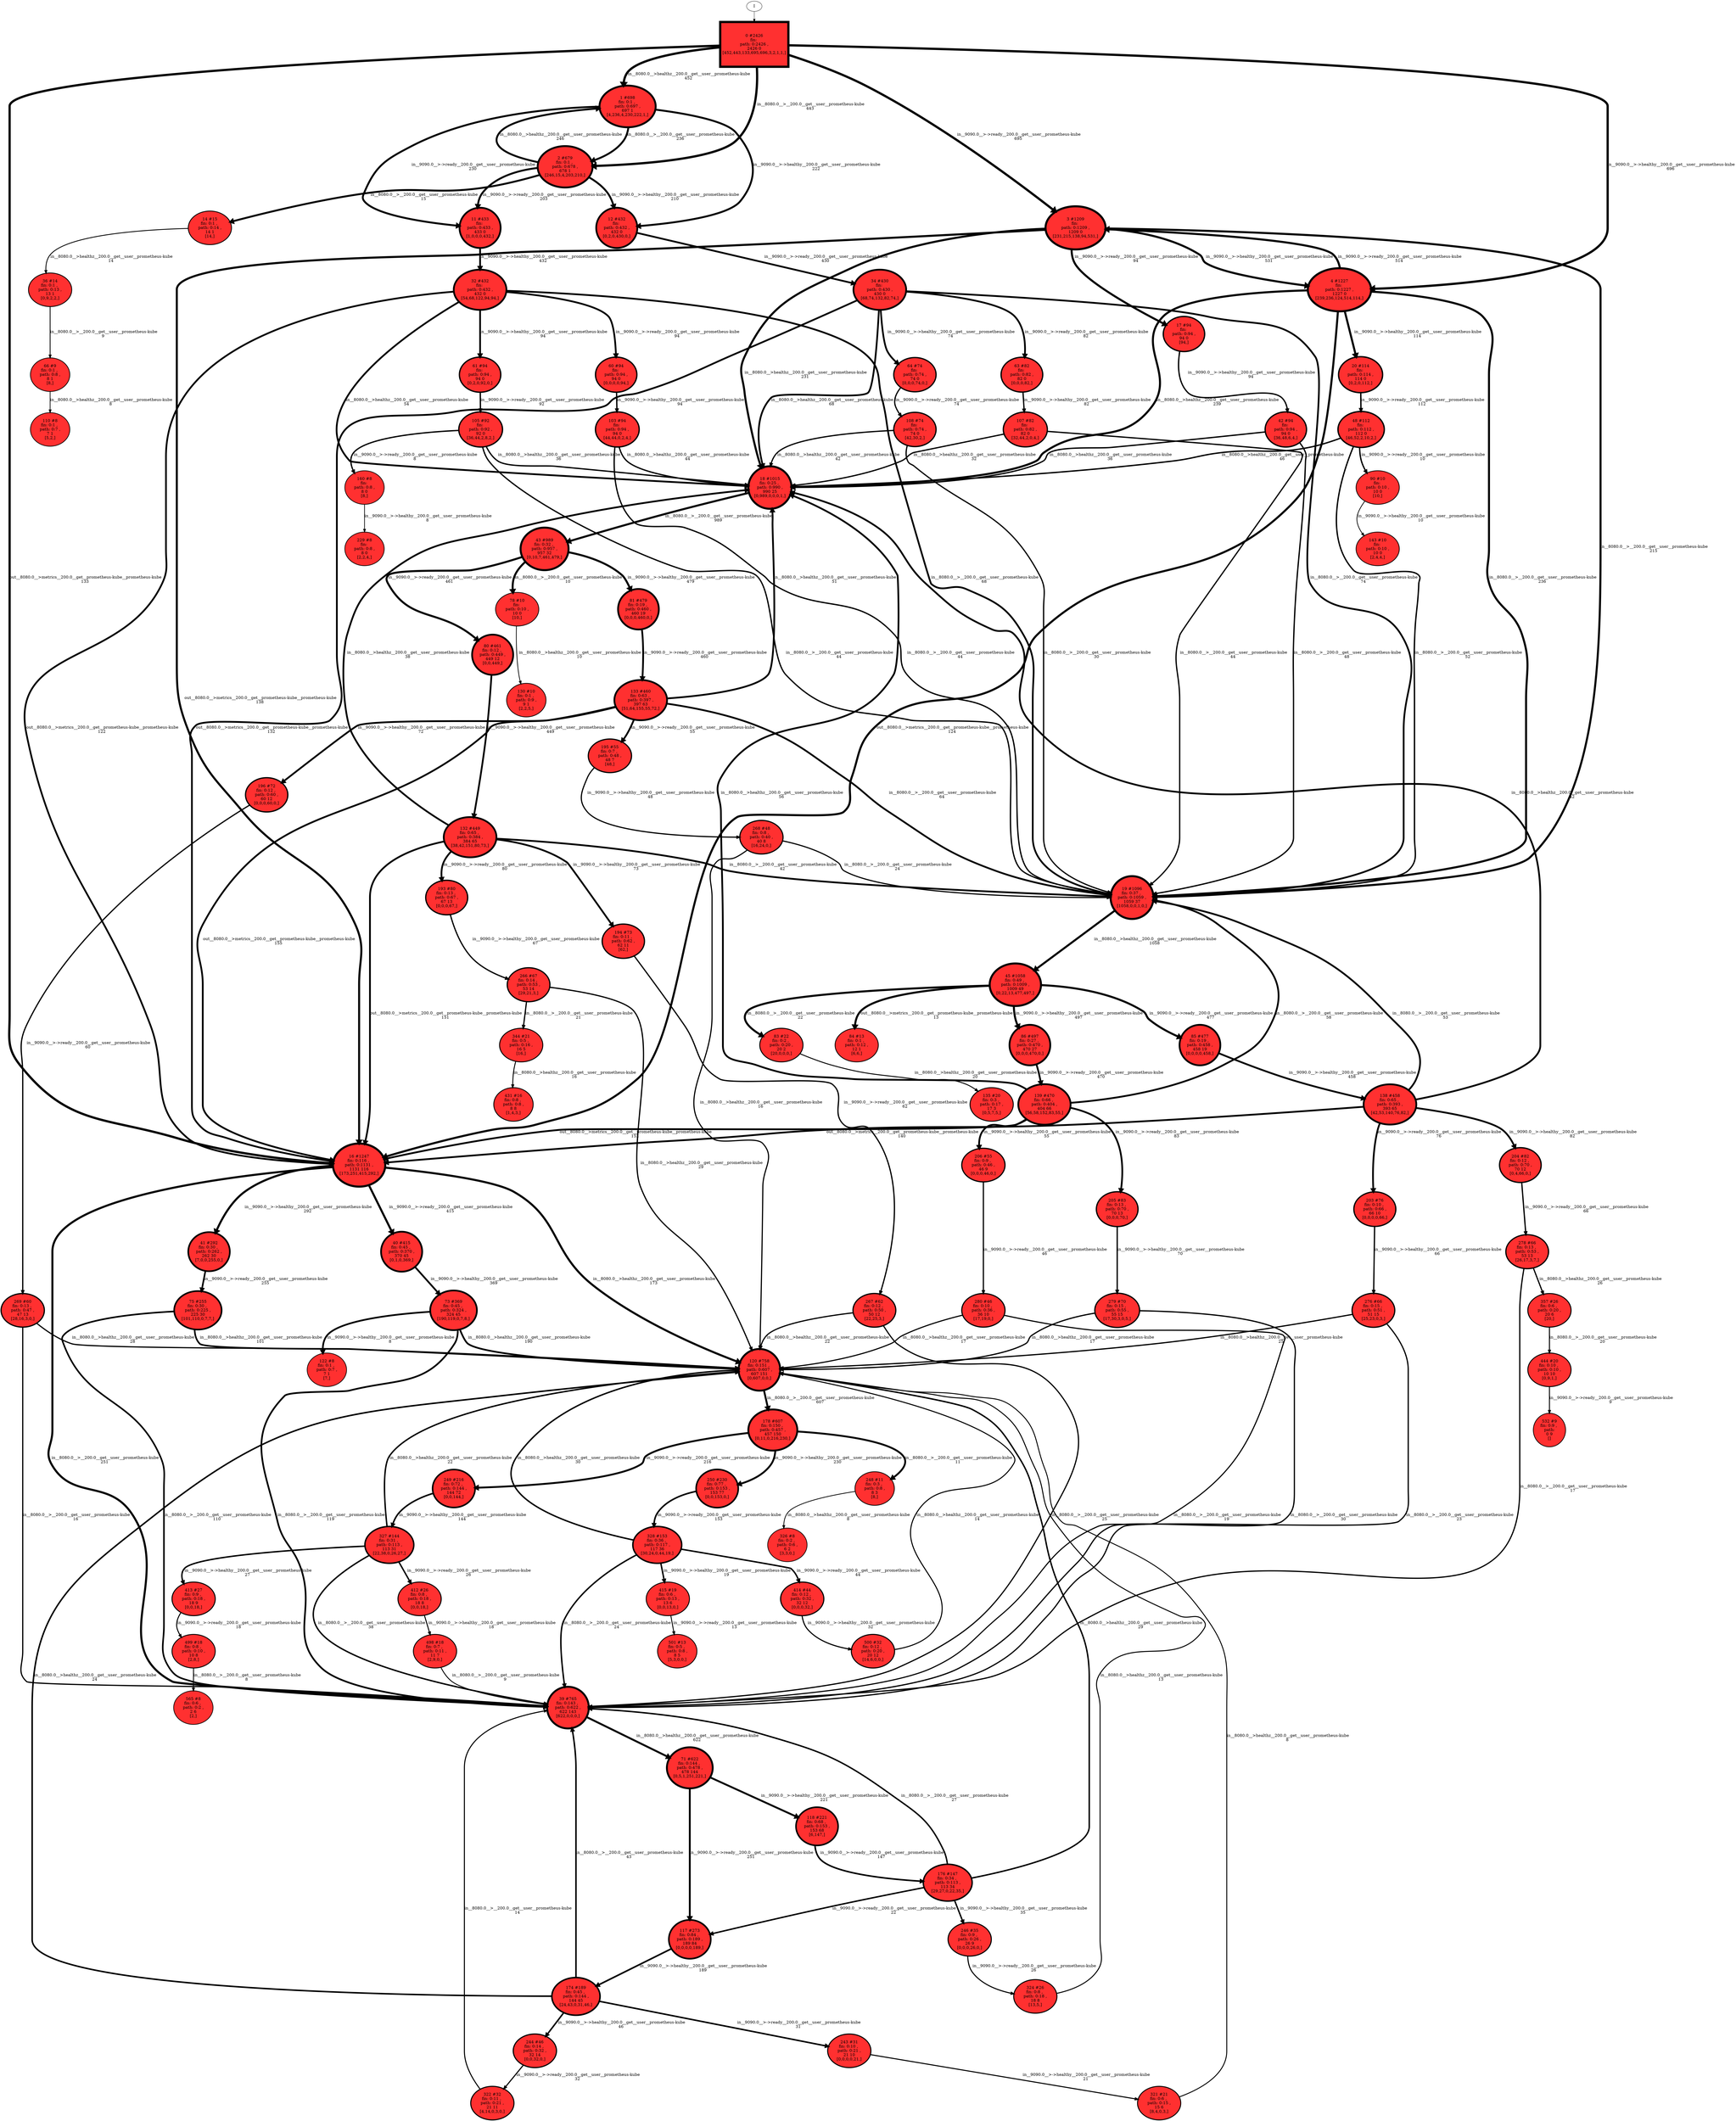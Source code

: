 // produced with flexfringe // 
digraph DFA {
	0 [label="root" shape=box];
		I -> 0;
	0 [ label="0 #2426
fin: 
 path: 0:2426 , 
2426 0
[452,443,133,695,696,3,2,1,1,]" , style=filled, fillcolor="firebrick1", width=2.17412, height=2.17412, penwidth=7.79441];
		0 -> 1 [label="in__8080.0__>healthz__200.0__get__user__prometheus-kube
452 " , penwidth=7.79441 ];
		0 -> 2 [label="in__8080.0__>__200.0__get__user__prometheus-kube
443 " , penwidth=7.79441 ];
		0 -> 16 [label="out__8080.0__>metrics__200.0__get__prometheus-kube__prometheus-kube
133 " , penwidth=7.79441 ];
		0 -> 3 [label="in__9090.0__>->ready__200.0__get__user__prometheus-kube
695 " , penwidth=7.79441 ];
		0 -> 4 [label="in__9090.0__>->healthy__200.0__get__user__prometheus-kube
696 " , penwidth=7.79441 ];
	1 [ label="1 #698
fin: 0:1 , 
 path: 0:697 , 
697 1
[4,236,4,230,222,1,]" , style=filled, fillcolor="firebrick1", width=2.0215, height=2.0215, penwidth=6.54965];
		1 -> 2 [label="in__8080.0__>__200.0__get__user__prometheus-kube
236 " , penwidth=6.54965 ];
		1 -> 11 [label="in__9090.0__>->ready__200.0__get__user__prometheus-kube
230 " , penwidth=6.54965 ];
		1 -> 12 [label="in__9090.0__>->healthy__200.0__get__user__prometheus-kube
222 " , penwidth=6.54965 ];
	2 [ label="2 #679
fin: 0:1 , 
 path: 0:678 , 
678 1
[246,15,4,203,210,]" , style=filled, fillcolor="firebrick1", width=2.01784, height=2.01784, penwidth=6.52209];
		2 -> 1 [label="in__8080.0__>healthz__200.0__get__user__prometheus-kube
246 " , penwidth=6.52209 ];
		2 -> 14 [label="in__8080.0__>__200.0__get__user__prometheus-kube
15 " , penwidth=6.52209 ];
		2 -> 11 [label="in__9090.0__>->ready__200.0__get__user__prometheus-kube
203 " , penwidth=6.52209 ];
		2 -> 12 [label="in__9090.0__>->healthy__200.0__get__user__prometheus-kube
210 " , penwidth=6.52209 ];
	3 [ label="3 #1209
fin: 
 path: 0:1209 , 
1209 0
[231,215,138,94,531,]" , style=filled, fillcolor="firebrick1", width=2.09166, height=2.09166, penwidth=7.09838];
		3 -> 18 [label="in__8080.0__>healthz__200.0__get__user__prometheus-kube
231 " , penwidth=7.09838 ];
		3 -> 19 [label="in__8080.0__>__200.0__get__user__prometheus-kube
215 " , penwidth=7.09838 ];
		3 -> 16 [label="out__8080.0__>metrics__200.0__get__prometheus-kube__prometheus-kube
138 " , penwidth=7.09838 ];
		3 -> 17 [label="in__9090.0__>->ready__200.0__get__user__prometheus-kube
94 " , penwidth=7.09838 ];
		3 -> 4 [label="in__9090.0__>->healthy__200.0__get__user__prometheus-kube
531 " , penwidth=7.09838 ];
	4 [ label="4 #1227
fin: 
 path: 0:1227 , 
1227 0
[239,236,124,514,114,]" , style=filled, fillcolor="firebrick1", width=2.09349, height=2.09349, penwidth=7.11314];
		4 -> 18 [label="in__8080.0__>healthz__200.0__get__user__prometheus-kube
239 " , penwidth=7.11314 ];
		4 -> 19 [label="in__8080.0__>__200.0__get__user__prometheus-kube
236 " , penwidth=7.11314 ];
		4 -> 16 [label="out__8080.0__>metrics__200.0__get__prometheus-kube__prometheus-kube
124 " , penwidth=7.11314 ];
		4 -> 3 [label="in__9090.0__>->ready__200.0__get__user__prometheus-kube
514 " , penwidth=7.11314 ];
		4 -> 20 [label="in__9090.0__>->healthy__200.0__get__user__prometheus-kube
114 " , penwidth=7.11314 ];
	11 [ label="11 #433
fin: 
 path: 0:433 , 
433 0
[1,0,0,0,432,]" , style=filled, fillcolor="firebrick1", width=1.95629, height=1.95629, penwidth=6.07304];
		11 -> 32 [label="in__9090.0__>->healthy__200.0__get__user__prometheus-kube
432 " , penwidth=6.07304 ];
	12 [ label="12 #432
fin: 
 path: 0:432 , 
432 0
[0,2,0,430,0,]" , style=filled, fillcolor="firebrick1", width=1.95596, height=1.95596, penwidth=6.07074];
		12 -> 34 [label="in__9090.0__>->ready__200.0__get__user__prometheus-kube
430 " , penwidth=6.07074 ];
	14 [ label="14 #15
fin: 0:1 , 
 path: 0:14 , 
14 1
[14,]" , style=filled, fillcolor="firebrick1", width=1.32776, height=1.32776, penwidth=2.77259];
		14 -> 36 [label="in__8080.0__>healthz__200.0__get__user__prometheus-kube
14 " , penwidth=2.77259 ];
	16 [ label="16 #1247
fin: 0:116 , 
 path: 0:1131 , 
1131 116
[173,251,415,292,]" , style=filled, fillcolor="firebrick1", width=2.09547, height=2.09547, penwidth=7.1293];
		16 -> 120 [label="in__8080.0__>healthz__200.0__get__user__prometheus-kube
173 " , penwidth=7.1293 ];
		16 -> 39 [label="in__8080.0__>__200.0__get__user__prometheus-kube
251 " , penwidth=7.1293 ];
		16 -> 40 [label="in__9090.0__>->ready__200.0__get__user__prometheus-kube
415 " , penwidth=7.1293 ];
		16 -> 41 [label="in__9090.0__>->healthy__200.0__get__user__prometheus-kube
292 " , penwidth=7.1293 ];
	17 [ label="17 #94
fin: 
 path: 0:94 , 
94 0
[94,]" , style=filled, fillcolor="firebrick1", width=1.7145, height=1.7145, penwidth=4.55388];
		17 -> 42 [label="in__9090.0__>->healthy__200.0__get__user__prometheus-kube
94 " , penwidth=4.55388 ];
	18 [ label="18 #1015
fin: 0:25 , 
 path: 0:990 , 
990 25
[0,989,0,0,0,1,]" , style=filled, fillcolor="firebrick1", width=2.06985, height=2.06985, penwidth=6.92363];
		18 -> 43 [label="in__8080.0__>__200.0__get__user__prometheus-kube
989 " , penwidth=6.92363 ];
	19 [ label="19 #1096
fin: 0:37 , 
 path: 0:1059 , 
1059 37
[1058,0,0,1,0,]" , style=filled, fillcolor="firebrick1", width=2.07948, height=2.07948, penwidth=7.00033];
		19 -> 45 [label="in__8080.0__>healthz__200.0__get__user__prometheus-kube
1058 " , penwidth=7.00033 ];
	20 [ label="20 #114
fin: 
 path: 0:114 , 
114 0
[0,2,0,112,]" , style=filled, fillcolor="firebrick1", width=1.74832, height=1.74832, penwidth=4.74493];
		20 -> 48 [label="in__9090.0__>->ready__200.0__get__user__prometheus-kube
112 " , penwidth=4.74493 ];
	32 [ label="32 #432
fin: 
 path: 0:432 , 
432 0
[54,68,122,94,94,]" , style=filled, fillcolor="firebrick1", width=1.95596, height=1.95596, penwidth=6.07074];
		32 -> 18 [label="in__8080.0__>healthz__200.0__get__user__prometheus-kube
54 " , penwidth=6.07074 ];
		32 -> 19 [label="in__8080.0__>__200.0__get__user__prometheus-kube
68 " , penwidth=6.07074 ];
		32 -> 16 [label="out__8080.0__>metrics__200.0__get__prometheus-kube__prometheus-kube
122 " , penwidth=6.07074 ];
		32 -> 60 [label="in__9090.0__>->ready__200.0__get__user__prometheus-kube
94 " , penwidth=6.07074 ];
		32 -> 61 [label="in__9090.0__>->healthy__200.0__get__user__prometheus-kube
94 " , penwidth=6.07074 ];
	34 [ label="34 #430
fin: 
 path: 0:430 , 
430 0
[68,74,132,82,74,]" , style=filled, fillcolor="firebrick1", width=1.95531, height=1.95531, penwidth=6.06611];
		34 -> 18 [label="in__8080.0__>healthz__200.0__get__user__prometheus-kube
68 " , penwidth=6.06611 ];
		34 -> 19 [label="in__8080.0__>__200.0__get__user__prometheus-kube
74 " , penwidth=6.06611 ];
		34 -> 16 [label="out__8080.0__>metrics__200.0__get__prometheus-kube__prometheus-kube
132 " , penwidth=6.06611 ];
		34 -> 63 [label="in__9090.0__>->ready__200.0__get__user__prometheus-kube
82 " , penwidth=6.06611 ];
		34 -> 64 [label="in__9090.0__>->healthy__200.0__get__user__prometheus-kube
74 " , penwidth=6.06611 ];
	36 [ label="36 #14
fin: 0:1 , 
 path: 0:13 , 
13 1
[0,9,2,2,]" , style=filled, fillcolor="firebrick1", width=1.31051, height=1.31051, penwidth=2.70805];
		36 -> 66 [label="in__8080.0__>__200.0__get__user__prometheus-kube
9 " , penwidth=2.70805 ];
	39 [ label="39 #765
fin: 0:143 , 
 path: 0:622 , 
622 143
[622,0,0,0,]" , style=filled, fillcolor="firebrick1", width=2.03355, height=2.03355, penwidth=6.64118];
		39 -> 71 [label="in__8080.0__>healthz__200.0__get__user__prometheus-kube
622 " , penwidth=6.64118 ];
	40 [ label="40 #415
fin: 0:45 , 
 path: 0:370 , 
370 45
[0,1,0,369,]" , style=filled, fillcolor="firebrick1", width=1.95028, height=1.95028, penwidth=6.03069];
		40 -> 73 [label="in__9090.0__>->healthy__200.0__get__user__prometheus-kube
369 " , penwidth=6.03069 ];
	41 [ label="41 #292
fin: 0:30 , 
 path: 0:262 , 
262 30
[7,0,0,255,0,]" , style=filled, fillcolor="firebrick1", width=1.89914, height=1.89914, penwidth=5.68017];
		41 -> 75 [label="in__9090.0__>->ready__200.0__get__user__prometheus-kube
255 " , penwidth=5.68017 ];
	42 [ label="42 #94
fin: 
 path: 0:94 , 
94 0
[36,48,6,4,]" , style=filled, fillcolor="firebrick1", width=1.7145, height=1.7145, penwidth=4.55388];
		42 -> 18 [label="in__8080.0__>healthz__200.0__get__user__prometheus-kube
36 " , penwidth=4.55388 ];
		42 -> 19 [label="in__8080.0__>__200.0__get__user__prometheus-kube
48 " , penwidth=4.55388 ];
	43 [ label="43 #989
fin: 0:32 , 
 path: 0:957 , 
957 32
[0,10,7,461,479,]" , style=filled, fillcolor="firebrick1", width=2.06657, height=2.06657, penwidth=6.8977];
		43 -> 78 [label="in__8080.0__>__200.0__get__user__prometheus-kube
10 " , penwidth=6.8977 ];
		43 -> 80 [label="in__9090.0__>->ready__200.0__get__user__prometheus-kube
461 " , penwidth=6.8977 ];
		43 -> 81 [label="in__9090.0__>->healthy__200.0__get__user__prometheus-kube
479 " , penwidth=6.8977 ];
	45 [ label="45 #1058
fin: 0:49 , 
 path: 0:1009 , 
1009 49
[0,22,13,477,497,]" , style=filled, fillcolor="firebrick1", width=2.07507, height=2.07507, penwidth=6.96508];
		45 -> 83 [label="in__8080.0__>__200.0__get__user__prometheus-kube
22 " , penwidth=6.96508 ];
		45 -> 84 [label="out__8080.0__>metrics__200.0__get__prometheus-kube__prometheus-kube
13 " , penwidth=6.96508 ];
		45 -> 85 [label="in__9090.0__>->ready__200.0__get__user__prometheus-kube
477 " , penwidth=6.96508 ];
		45 -> 86 [label="in__9090.0__>->healthy__200.0__get__user__prometheus-kube
497 " , penwidth=6.96508 ];
	48 [ label="48 #112
fin: 
 path: 0:112 , 
112 0
[46,52,2,10,2,]" , style=filled, fillcolor="firebrick1", width=1.74526, height=1.74526, penwidth=4.72739];
		48 -> 18 [label="in__8080.0__>healthz__200.0__get__user__prometheus-kube
46 " , penwidth=4.72739 ];
		48 -> 19 [label="in__8080.0__>__200.0__get__user__prometheus-kube
52 " , penwidth=4.72739 ];
		48 -> 90 [label="in__9090.0__>->ready__200.0__get__user__prometheus-kube
10 " , penwidth=4.72739 ];
	60 [ label="60 #94
fin: 
 path: 0:94 , 
94 0
[0,0,0,0,94,]" , style=filled, fillcolor="firebrick1", width=1.7145, height=1.7145, penwidth=4.55388];
		60 -> 103 [label="in__9090.0__>->healthy__200.0__get__user__prometheus-kube
94 " , penwidth=4.55388 ];
	61 [ label="61 #94
fin: 
 path: 0:94 , 
94 0
[0,2,0,92,0,]" , style=filled, fillcolor="firebrick1", width=1.7145, height=1.7145, penwidth=4.55388];
		61 -> 105 [label="in__9090.0__>->ready__200.0__get__user__prometheus-kube
92 " , penwidth=4.55388 ];
	63 [ label="63 #82
fin: 
 path: 0:82 , 
82 0
[0,0,0,82,]" , style=filled, fillcolor="firebrick1", width=1.68988, height=1.68988, penwidth=4.41884];
		63 -> 107 [label="in__9090.0__>->healthy__200.0__get__user__prometheus-kube
82 " , penwidth=4.41884 ];
	64 [ label="64 #74
fin: 
 path: 0:74 , 
74 0
[0,0,0,74,0,]" , style=filled, fillcolor="firebrick1", width=1.671, height=1.671, penwidth=4.31749];
		64 -> 108 [label="in__9090.0__>->ready__200.0__get__user__prometheus-kube
74 " , penwidth=4.31749 ];
	66 [ label="66 #9
fin: 0:1 , 
 path: 0:8 , 
8 1
[8,]" , style=filled, fillcolor="firebrick1", width=1.19471, height=1.19471, penwidth=2.30259];
		66 -> 110 [label="in__8080.0__>healthz__200.0__get__user__prometheus-kube
8 " , penwidth=2.30259 ];
	122 [ label="122 #8
fin: 0:1 , 
 path: 0:7 , 
7 1
[7,]" , style=filled, fillcolor="firebrick1", width=1.16228, height=1.16228, penwidth=2.19722];
	71 [ label="71 #622
fin: 0:144 , 
 path: 0:478 , 
478 144
[0,5,1,251,221,]" , style=filled, fillcolor="firebrick1", width=2.00614, height=2.00614, penwidth=6.43455];
		71 -> 117 [label="in__9090.0__>->ready__200.0__get__user__prometheus-kube
251 " , penwidth=6.43455 ];
		71 -> 118 [label="in__9090.0__>->healthy__200.0__get__user__prometheus-kube
221 " , penwidth=6.43455 ];
	73 [ label="73 #369
fin: 0:45 , 
 path: 0:324 , 
324 45
[190,119,0,7,8,]" , style=filled, fillcolor="firebrick1", width=1.93348, height=1.93348, penwidth=5.9135];
		73 -> 120 [label="in__8080.0__>healthz__200.0__get__user__prometheus-kube
190 " , penwidth=5.9135 ];
		73 -> 39 [label="in__8080.0__>__200.0__get__user__prometheus-kube
119 " , penwidth=5.9135 ];
		73 -> 122 [label="in__9090.0__>->healthy__200.0__get__user__prometheus-kube
8 " , penwidth=5.9135 ];
	75 [ label="75 #255
fin: 0:30 , 
 path: 0:225 , 
225 30
[101,110,0,7,7,]" , style=filled, fillcolor="firebrick1", width=1.87873, height=1.87873, penwidth=5.54518];
		75 -> 120 [label="in__8080.0__>healthz__200.0__get__user__prometheus-kube
101 " , penwidth=5.54518 ];
		75 -> 39 [label="in__8080.0__>__200.0__get__user__prometheus-kube
110 " , penwidth=5.54518 ];
	78 [ label="78 #10
fin: 
 path: 0:10 , 
10 0
[10,]" , style=filled, fillcolor="firebrick1", width=1.22316, height=1.22316, penwidth=2.3979];
		78 -> 130 [label="in__8080.0__>healthz__200.0__get__user__prometheus-kube
10 " , penwidth=2.3979 ];
	80 [ label="80 #461
fin: 0:12 , 
 path: 0:449 , 
449 12
[0,0,449,]" , style=filled, fillcolor="firebrick1", width=1.96509, height=1.96509, penwidth=6.13556];
		80 -> 132 [label="in__9090.0__>->healthy__200.0__get__user__prometheus-kube
449 " , penwidth=6.13556 ];
	81 [ label="81 #479
fin: 0:19 , 
 path: 0:460 , 
460 19
[0,0,0,460,0,]" , style=filled, fillcolor="firebrick1", width=1.97043, height=1.97043, penwidth=6.17379];
		81 -> 133 [label="in__9090.0__>->ready__200.0__get__user__prometheus-kube
460 " , penwidth=6.17379 ];
	83 [ label="83 #22
fin: 0:2 , 
 path: 0:20 , 
20 2
[20,0,0,0,]" , style=filled, fillcolor="firebrick1", width=1.41961, height=1.41961, penwidth=3.13549];
		83 -> 135 [label="in__8080.0__>healthz__200.0__get__user__prometheus-kube
20 " , penwidth=3.13549 ];
	84 [ label="84 #13
fin: 0:1 , 
 path: 0:12 , 
12 1
[6,6,]" , style=filled, fillcolor="firebrick1", width=1.29172, height=1.29172, penwidth=2.63906];
	85 [ label="85 #477
fin: 0:19 , 
 path: 0:458 , 
458 19
[0,0,0,0,458,]" , style=filled, fillcolor="firebrick1", width=1.96985, height=1.96985, penwidth=6.16961];
		85 -> 138 [label="in__9090.0__>->healthy__200.0__get__user__prometheus-kube
458 " , penwidth=6.16961 ];
	86 [ label="86 #497
fin: 0:27 , 
 path: 0:470 , 
470 27
[0,0,0,470,0,]" , style=filled, fillcolor="firebrick1", width=1.97555, height=1.97555, penwidth=6.2106];
		86 -> 139 [label="in__9090.0__>->ready__200.0__get__user__prometheus-kube
470 " , penwidth=6.2106 ];
	90 [ label="90 #10
fin: 
 path: 0:10 , 
10 0
[10,]" , style=filled, fillcolor="firebrick1", width=1.22316, height=1.22316, penwidth=2.3979];
		90 -> 143 [label="in__9090.0__>->healthy__200.0__get__user__prometheus-kube
10 " , penwidth=2.3979 ];
	103 [ label="103 #94
fin: 
 path: 0:94 , 
94 0
[44,44,0,2,4,]" , style=filled, fillcolor="firebrick1", width=1.7145, height=1.7145, penwidth=4.55388];
		103 -> 18 [label="in__8080.0__>healthz__200.0__get__user__prometheus-kube
44 " , penwidth=4.55388 ];
		103 -> 19 [label="in__8080.0__>__200.0__get__user__prometheus-kube
44 " , penwidth=4.55388 ];
	105 [ label="105 #92
fin: 
 path: 0:92 , 
92 0
[36,44,2,8,2,]" , style=filled, fillcolor="firebrick1", width=1.71066, height=1.71066, penwidth=4.5326];
		105 -> 18 [label="in__8080.0__>healthz__200.0__get__user__prometheus-kube
36 " , penwidth=4.5326 ];
		105 -> 19 [label="in__8080.0__>__200.0__get__user__prometheus-kube
44 " , penwidth=4.5326 ];
		105 -> 160 [label="in__9090.0__>->ready__200.0__get__user__prometheus-kube
8 " , penwidth=4.5326 ];
	107 [ label="107 #82
fin: 
 path: 0:82 , 
82 0
[32,44,2,0,4,]" , style=filled, fillcolor="firebrick1", width=1.68988, height=1.68988, penwidth=4.41884];
		107 -> 18 [label="in__8080.0__>healthz__200.0__get__user__prometheus-kube
32 " , penwidth=4.41884 ];
		107 -> 19 [label="in__8080.0__>__200.0__get__user__prometheus-kube
44 " , penwidth=4.41884 ];
	108 [ label="108 #74
fin: 
 path: 0:74 , 
74 0
[42,30,2,]" , style=filled, fillcolor="firebrick1", width=1.671, height=1.671, penwidth=4.31749];
		108 -> 18 [label="in__8080.0__>healthz__200.0__get__user__prometheus-kube
42 " , penwidth=4.31749 ];
		108 -> 19 [label="in__8080.0__>__200.0__get__user__prometheus-kube
30 " , penwidth=4.31749 ];
	110 [ label="110 #8
fin: 0:1 , 
 path: 0:7 , 
7 1
[5,2,]" , style=filled, fillcolor="firebrick1", width=1.16228, height=1.16228, penwidth=2.19722];
	117 [ label="117 #273
fin: 0:84 , 
 path: 0:189 , 
189 84
[0,0,0,0,189,]" , style=filled, fillcolor="firebrick1", width=1.88906, height=1.88906, penwidth=5.61313];
		117 -> 174 [label="in__9090.0__>->healthy__200.0__get__user__prometheus-kube
189 " , penwidth=5.61313 ];
	118 [ label="118 #221
fin: 0:68 , 
 path: 0:153 , 
153 68
[6,147,]" , style=filled, fillcolor="firebrick1", width=1.85672, height=1.85672, penwidth=5.40268];
		118 -> 176 [label="in__9090.0__>->ready__200.0__get__user__prometheus-kube
147 " , penwidth=5.40268 ];
	120 [ label="120 #758
fin: 0:151 , 
 path: 0:607 , 
607 151
[0,607,0,0,]" , style=filled, fillcolor="firebrick1", width=2.03235, height=2.03235, penwidth=6.632];
		120 -> 178 [label="in__8080.0__>__200.0__get__user__prometheus-kube
607 " , penwidth=6.632 ];
	130 [ label="130 #10
fin: 0:1 , 
 path: 0:9 , 
9 1
[2,2,5,]" , style=filled, fillcolor="firebrick1", width=1.22316, height=1.22316, penwidth=2.3979];
	132 [ label="132 #449
fin: 0:65 , 
 path: 0:384 , 
384 65
[38,42,151,80,73,]" , style=filled, fillcolor="firebrick1", width=1.9614, height=1.9614, penwidth=6.10925];
		132 -> 18 [label="in__8080.0__>healthz__200.0__get__user__prometheus-kube
38 " , penwidth=6.10925 ];
		132 -> 19 [label="in__8080.0__>__200.0__get__user__prometheus-kube
42 " , penwidth=6.10925 ];
		132 -> 16 [label="out__8080.0__>metrics__200.0__get__prometheus-kube__prometheus-kube
151 " , penwidth=6.10925 ];
		132 -> 193 [label="in__9090.0__>->ready__200.0__get__user__prometheus-kube
80 " , penwidth=6.10925 ];
		132 -> 194 [label="in__9090.0__>->healthy__200.0__get__user__prometheus-kube
73 " , penwidth=6.10925 ];
	133 [ label="133 #460
fin: 0:63 , 
 path: 0:397 , 
397 63
[51,64,155,55,72,]" , style=filled, fillcolor="firebrick1", width=1.96479, height=1.96479, penwidth=6.1334];
		133 -> 18 [label="in__8080.0__>healthz__200.0__get__user__prometheus-kube
51 " , penwidth=6.1334 ];
		133 -> 19 [label="in__8080.0__>__200.0__get__user__prometheus-kube
64 " , penwidth=6.1334 ];
		133 -> 16 [label="out__8080.0__>metrics__200.0__get__prometheus-kube__prometheus-kube
155 " , penwidth=6.1334 ];
		133 -> 195 [label="in__9090.0__>->ready__200.0__get__user__prometheus-kube
55 " , penwidth=6.1334 ];
		133 -> 196 [label="in__9090.0__>->healthy__200.0__get__user__prometheus-kube
72 " , penwidth=6.1334 ];
	135 [ label="135 #20
fin: 0:3 , 
 path: 0:17 , 
17 3
[0,5,7,5,]" , style=filled, fillcolor="firebrick1", width=1.39736, height=1.39736, penwidth=3.04452];
	138 [ label="138 #458
fin: 0:65 , 
 path: 0:393 , 
393 65
[42,53,140,76,82,]" , style=filled, fillcolor="firebrick1", width=1.96418, height=1.96418, penwidth=6.12905];
		138 -> 18 [label="in__8080.0__>healthz__200.0__get__user__prometheus-kube
42 " , penwidth=6.12905 ];
		138 -> 19 [label="in__8080.0__>__200.0__get__user__prometheus-kube
53 " , penwidth=6.12905 ];
		138 -> 16 [label="out__8080.0__>metrics__200.0__get__prometheus-kube__prometheus-kube
140 " , penwidth=6.12905 ];
		138 -> 203 [label="in__9090.0__>->ready__200.0__get__user__prometheus-kube
76 " , penwidth=6.12905 ];
		138 -> 204 [label="in__9090.0__>->healthy__200.0__get__user__prometheus-kube
82 " , penwidth=6.12905 ];
	139 [ label="139 #470
fin: 0:66 , 
 path: 0:404 , 
404 66
[56,58,152,83,55,]" , style=filled, fillcolor="firebrick1", width=1.96779, height=1.96779, penwidth=6.15486];
		139 -> 18 [label="in__8080.0__>healthz__200.0__get__user__prometheus-kube
56 " , penwidth=6.15486 ];
		139 -> 19 [label="in__8080.0__>__200.0__get__user__prometheus-kube
58 " , penwidth=6.15486 ];
		139 -> 16 [label="out__8080.0__>metrics__200.0__get__prometheus-kube__prometheus-kube
152 " , penwidth=6.15486 ];
		139 -> 205 [label="in__9090.0__>->ready__200.0__get__user__prometheus-kube
83 " , penwidth=6.15486 ];
		139 -> 206 [label="in__9090.0__>->healthy__200.0__get__user__prometheus-kube
55 " , penwidth=6.15486 ];
	143 [ label="143 #10
fin: 
 path: 0:10 , 
10 0
[2,4,4,]" , style=filled, fillcolor="firebrick1", width=1.22316, height=1.22316, penwidth=2.3979];
	160 [ label="160 #8
fin: 
 path: 0:8 , 
8 0
[8,]" , style=filled, fillcolor="firebrick1", width=1.16228, height=1.16228, penwidth=2.19722];
		160 -> 229 [label="in__9090.0__>->healthy__200.0__get__user__prometheus-kube
8 " , penwidth=2.19722 ];
	174 [ label="174 #189
fin: 0:45 , 
 path: 0:144 , 
144 45
[24,43,0,31,46,]" , style=filled, fillcolor="firebrick1", width=1.83211, height=1.83211, penwidth=5.24702];
		174 -> 120 [label="in__8080.0__>healthz__200.0__get__user__prometheus-kube
24 " , penwidth=5.24702 ];
		174 -> 39 [label="in__8080.0__>__200.0__get__user__prometheus-kube
43 " , penwidth=5.24702 ];
		174 -> 243 [label="in__9090.0__>->ready__200.0__get__user__prometheus-kube
31 " , penwidth=5.24702 ];
		174 -> 244 [label="in__9090.0__>->healthy__200.0__get__user__prometheus-kube
46 " , penwidth=5.24702 ];
	176 [ label="176 #147
fin: 0:34 , 
 path: 0:113 , 
113 34
[29,27,0,22,35,]" , style=filled, fillcolor="firebrick1", width=1.79129, height=1.79129, penwidth=4.99721];
		176 -> 120 [label="in__8080.0__>healthz__200.0__get__user__prometheus-kube
29 " , penwidth=4.99721 ];
		176 -> 39 [label="in__8080.0__>__200.0__get__user__prometheus-kube
27 " , penwidth=4.99721 ];
		176 -> 117 [label="in__9090.0__>->ready__200.0__get__user__prometheus-kube
22 " , penwidth=4.99721 ];
		176 -> 246 [label="in__9090.0__>->healthy__200.0__get__user__prometheus-kube
35 " , penwidth=4.99721 ];
	178 [ label="178 #607
fin: 0:150 , 
 path: 0:457 , 
457 150
[0,11,0,216,230,]" , style=filled, fillcolor="firebrick1", width=2.00285, height=2.00285, penwidth=6.41017];
		178 -> 248 [label="in__8080.0__>__200.0__get__user__prometheus-kube
11 " , penwidth=6.41017 ];
		178 -> 249 [label="in__9090.0__>->ready__200.0__get__user__prometheus-kube
216 " , penwidth=6.41017 ];
		178 -> 250 [label="in__9090.0__>->healthy__200.0__get__user__prometheus-kube
230 " , penwidth=6.41017 ];
	193 [ label="193 #80
fin: 0:13 , 
 path: 0:67 , 
67 13
[0,0,0,67,]" , style=filled, fillcolor="firebrick1", width=1.68537, height=1.68537, penwidth=4.39445];
		193 -> 266 [label="in__9090.0__>->healthy__200.0__get__user__prometheus-kube
67 " , penwidth=4.39445 ];
	194 [ label="194 #73
fin: 0:11 , 
 path: 0:62 , 
62 11
[62,]" , style=filled, fillcolor="firebrick1", width=1.66847, height=1.66847, penwidth=4.30407];
		194 -> 267 [label="in__9090.0__>->ready__200.0__get__user__prometheus-kube
62 " , penwidth=4.30407 ];
	195 [ label="195 #55
fin: 0:7 , 
 path: 0:48 , 
48 7
[48,]" , style=filled, fillcolor="firebrick1", width=1.6145, height=1.6145, penwidth=4.02535];
		195 -> 268 [label="in__9090.0__>->healthy__200.0__get__user__prometheus-kube
48 " , penwidth=4.02535 ];
	196 [ label="196 #72
fin: 0:12 , 
 path: 0:60 , 
60 12
[0,0,0,60,0,]" , style=filled, fillcolor="firebrick1", width=1.66591, height=1.66591, penwidth=4.29046];
		196 -> 269 [label="in__9090.0__>->ready__200.0__get__user__prometheus-kube
60 " , penwidth=4.29046 ];
	203 [ label="203 #76
fin: 0:10 , 
 path: 0:66 , 
66 10
[0,0,0,0,66,]" , style=filled, fillcolor="firebrick1", width=1.67594, height=1.67594, penwidth=4.34381];
		203 -> 276 [label="in__9090.0__>->healthy__200.0__get__user__prometheus-kube
66 " , penwidth=4.34381 ];
	204 [ label="204 #82
fin: 0:12 , 
 path: 0:70 , 
70 12
[0,4,66,0,]" , style=filled, fillcolor="firebrick1", width=1.68988, height=1.68988, penwidth=4.41884];
		204 -> 278 [label="in__9090.0__>->ready__200.0__get__user__prometheus-kube
66 " , penwidth=4.41884 ];
	205 [ label="205 #83
fin: 0:13 , 
 path: 0:70 , 
70 13
[0,0,0,70,]" , style=filled, fillcolor="firebrick1", width=1.69209, height=1.69209, penwidth=4.43082];
		205 -> 279 [label="in__9090.0__>->healthy__200.0__get__user__prometheus-kube
70 " , penwidth=4.43082 ];
	206 [ label="206 #55
fin: 0:9 , 
 path: 0:46 , 
46 9
[0,0,0,46,0,]" , style=filled, fillcolor="firebrick1", width=1.6145, height=1.6145, penwidth=4.02535];
		206 -> 280 [label="in__9090.0__>->ready__200.0__get__user__prometheus-kube
46 " , penwidth=4.02535 ];
	229 [ label="229 #8
fin: 
 path: 0:8 , 
8 0
[2,2,4,]" , style=filled, fillcolor="firebrick1", width=1.16228, height=1.16228, penwidth=2.19722];
	243 [ label="243 #31
fin: 0:10 , 
 path: 0:21 , 
21 10
[0,0,0,0,21,]" , style=filled, fillcolor="firebrick1", width=1.49643, height=1.49643, penwidth=3.46574];
		243 -> 321 [label="in__9090.0__>->healthy__200.0__get__user__prometheus-kube
21 " , penwidth=3.46574 ];
	244 [ label="244 #46
fin: 0:14 , 
 path: 0:32 , 
32 14
[0,0,32,0,]" , style=filled, fillcolor="firebrick1", width=1.57901, height=1.57901, penwidth=3.85015];
		244 -> 322 [label="in__9090.0__>->ready__200.0__get__user__prometheus-kube
32 " , penwidth=3.85015 ];
	246 [ label="246 #35
fin: 0:9 , 
 path: 0:26 , 
26 9
[0,0,0,26,0,]" , style=filled, fillcolor="firebrick1", width=1.52247, height=1.52247, penwidth=3.58352];
		246 -> 324 [label="in__9090.0__>->ready__200.0__get__user__prometheus-kube
26 " , penwidth=3.58352 ];
	248 [ label="248 #11
fin: 0:3 , 
 path: 0:8 , 
8 3
[8,]" , style=filled, fillcolor="firebrick1", width=1.24844, height=1.24844, penwidth=2.48491];
		248 -> 326 [label="in__8080.0__>healthz__200.0__get__user__prometheus-kube
8 " , penwidth=2.48491 ];
	249 [ label="249 #216
fin: 0:72 , 
 path: 0:144 , 
144 72
[0,0,144,]" , style=filled, fillcolor="firebrick1", width=1.85315, height=1.85315, penwidth=5.3799];
		249 -> 327 [label="in__9090.0__>->healthy__200.0__get__user__prometheus-kube
144 " , penwidth=5.3799 ];
	250 [ label="250 #230
fin: 0:77 , 
 path: 0:153 , 
153 77
[0,0,153,0,]" , style=filled, fillcolor="firebrick1", width=1.8629, height=1.8629, penwidth=5.44242];
		250 -> 328 [label="in__9090.0__>->ready__200.0__get__user__prometheus-kube
153 " , penwidth=5.44242 ];
	266 [ label="266 #67
fin: 0:14 , 
 path: 0:53 , 
53 14
[29,21,3,]" , style=filled, fillcolor="firebrick1", width=1.6524, height=1.6524, penwidth=4.21951];
		266 -> 120 [label="in__8080.0__>healthz__200.0__get__user__prometheus-kube
29 " , penwidth=4.21951 ];
		266 -> 344 [label="in__8080.0__>__200.0__get__user__prometheus-kube
21 " , penwidth=4.21951 ];
	267 [ label="267 #62
fin: 0:12 , 
 path: 0:50 , 
50 12
[22,25,3,]" , style=filled, fillcolor="firebrick1", width=1.63766, height=1.63766, penwidth=4.14313];
		267 -> 120 [label="in__8080.0__>healthz__200.0__get__user__prometheus-kube
22 " , penwidth=4.14313 ];
		267 -> 39 [label="in__8080.0__>__200.0__get__user__prometheus-kube
25 " , penwidth=4.14313 ];
	268 [ label="268 #48
fin: 0:8 , 
 path: 0:40 , 
40 8
[16,24,0,]" , style=filled, fillcolor="firebrick1", width=1.58756, height=1.58756, penwidth=3.89182];
		268 -> 120 [label="in__8080.0__>healthz__200.0__get__user__prometheus-kube
16 " , penwidth=3.89182 ];
		268 -> 19 [label="in__8080.0__>__200.0__get__user__prometheus-kube
24 " , penwidth=3.89182 ];
	269 [ label="269 #60
fin: 0:13 , 
 path: 0:47 , 
47 13
[28,16,3,0,]" , style=filled, fillcolor="firebrick1", width=1.63137, height=1.63137, penwidth=4.11087];
		269 -> 120 [label="in__8080.0__>healthz__200.0__get__user__prometheus-kube
28 " , penwidth=4.11087 ];
		269 -> 39 [label="in__8080.0__>__200.0__get__user__prometheus-kube
16 " , penwidth=4.11087 ];
	276 [ label="276 #66
fin: 0:15 , 
 path: 0:51 , 
51 15
[25,23,0,3,]" , style=filled, fillcolor="firebrick1", width=1.64956, height=1.64956, penwidth=4.20469];
		276 -> 120 [label="in__8080.0__>healthz__200.0__get__user__prometheus-kube
25 " , penwidth=4.20469 ];
		276 -> 39 [label="in__8080.0__>__200.0__get__user__prometheus-kube
23 " , penwidth=4.20469 ];
	278 [ label="278 #66
fin: 0:13 , 
 path: 0:53 , 
53 13
[26,17,3,7,]" , style=filled, fillcolor="firebrick1", width=1.64956, height=1.64956, penwidth=4.20469];
		278 -> 357 [label="in__8080.0__>healthz__200.0__get__user__prometheus-kube
26 " , penwidth=4.20469 ];
		278 -> 39 [label="in__8080.0__>__200.0__get__user__prometheus-kube
17 " , penwidth=4.20469 ];
	279 [ label="279 #70
fin: 0:15 , 
 path: 0:55 , 
55 15
[17,30,3,0,5,]" , style=filled, fillcolor="firebrick1", width=1.66064, height=1.66064, penwidth=4.26268];
		279 -> 120 [label="in__8080.0__>healthz__200.0__get__user__prometheus-kube
17 " , penwidth=4.26268 ];
		279 -> 39 [label="in__8080.0__>__200.0__get__user__prometheus-kube
30 " , penwidth=4.26268 ];
	280 [ label="280 #46
fin: 0:10 , 
 path: 0:36 , 
36 10
[17,19,0,]" , style=filled, fillcolor="firebrick1", width=1.57901, height=1.57901, penwidth=3.85015];
		280 -> 120 [label="in__8080.0__>healthz__200.0__get__user__prometheus-kube
17 " , penwidth=3.85015 ];
		280 -> 39 [label="in__8080.0__>__200.0__get__user__prometheus-kube
19 " , penwidth=3.85015 ];
	321 [ label="321 #21
fin: 0:6 , 
 path: 0:15 , 
15 6
[8,4,0,3,]" , style=filled, fillcolor="firebrick1", width=1.4088, height=1.4088, penwidth=3.09104];
		321 -> 120 [label="in__8080.0__>healthz__200.0__get__user__prometheus-kube
8 " , penwidth=3.09104 ];
	322 [ label="322 #32
fin: 0:11 , 
 path: 0:21 , 
21 11
[4,14,0,3,0,]" , style=filled, fillcolor="firebrick1", width=1.5033, height=1.5033, penwidth=3.49651];
		322 -> 39 [label="in__8080.0__>__200.0__get__user__prometheus-kube
14 " , penwidth=3.49651 ];
	324 [ label="324 #26
fin: 0:8 , 
 path: 0:18 , 
18 8
[13,5,]" , style=filled, fillcolor="firebrick1", width=1.45765, height=1.45765, penwidth=3.29584];
		324 -> 120 [label="in__8080.0__>healthz__200.0__get__user__prometheus-kube
13 " , penwidth=3.29584 ];
	326 [ label="326 #8
fin: 0:2 , 
 path: 0:6 , 
6 2
[3,3,0,]" , style=filled, fillcolor="firebrick1", width=1.16228, height=1.16228, penwidth=2.19722];
	327 [ label="327 #144
fin: 0:31 , 
 path: 0:113 , 
113 31
[22,38,0,26,27,]" , style=filled, fillcolor="firebrick1", width=1.78787, height=1.78787, penwidth=4.97673];
		327 -> 120 [label="in__8080.0__>healthz__200.0__get__user__prometheus-kube
22 " , penwidth=4.97673 ];
		327 -> 39 [label="in__8080.0__>__200.0__get__user__prometheus-kube
38 " , penwidth=4.97673 ];
		327 -> 412 [label="in__9090.0__>->ready__200.0__get__user__prometheus-kube
26 " , penwidth=4.97673 ];
		327 -> 413 [label="in__9090.0__>->healthy__200.0__get__user__prometheus-kube
27 " , penwidth=4.97673 ];
	328 [ label="328 #153
fin: 0:36 , 
 path: 0:117 , 
117 36
[30,24,0,44,19,]" , style=filled, fillcolor="firebrick1", width=1.7979, height=1.7979, penwidth=5.03695];
		328 -> 120 [label="in__8080.0__>healthz__200.0__get__user__prometheus-kube
30 " , penwidth=5.03695 ];
		328 -> 39 [label="in__8080.0__>__200.0__get__user__prometheus-kube
24 " , penwidth=5.03695 ];
		328 -> 414 [label="in__9090.0__>->ready__200.0__get__user__prometheus-kube
44 " , penwidth=5.03695 ];
		328 -> 415 [label="in__9090.0__>->healthy__200.0__get__user__prometheus-kube
19 " , penwidth=5.03695 ];
	344 [ label="344 #21
fin: 0:5 , 
 path: 0:16 , 
16 5
[16,]" , style=filled, fillcolor="firebrick1", width=1.4088, height=1.4088, penwidth=3.09104];
		344 -> 431 [label="in__8080.0__>healthz__200.0__get__user__prometheus-kube
16 " , penwidth=3.09104 ];
	357 [ label="357 #26
fin: 0:6 , 
 path: 0:20 , 
20 6
[20,]" , style=filled, fillcolor="firebrick1", width=1.45765, height=1.45765, penwidth=3.29584];
		357 -> 444 [label="in__8080.0__>__200.0__get__user__prometheus-kube
20 " , penwidth=3.29584 ];
	412 [ label="412 #26
fin: 0:8 , 
 path: 0:18 , 
18 8
[0,0,18,]" , style=filled, fillcolor="firebrick1", width=1.45765, height=1.45765, penwidth=3.29584];
		412 -> 498 [label="in__9090.0__>->healthy__200.0__get__user__prometheus-kube
18 " , penwidth=3.29584 ];
	413 [ label="413 #27
fin: 0:9 , 
 path: 0:18 , 
18 9
[0,0,18,]" , style=filled, fillcolor="firebrick1", width=1.46608, height=1.46608, penwidth=3.3322];
		413 -> 499 [label="in__9090.0__>->ready__200.0__get__user__prometheus-kube
18 " , penwidth=3.3322 ];
	414 [ label="414 #44
fin: 0:12 , 
 path: 0:32 , 
32 12
[0,0,0,32,]" , style=filled, fillcolor="firebrick1", width=1.57, height=1.57, penwidth=3.80666];
		414 -> 500 [label="in__9090.0__>->healthy__200.0__get__user__prometheus-kube
32 " , penwidth=3.80666 ];
	415 [ label="415 #19
fin: 0:6 , 
 path: 0:13 , 
13 6
[0,0,13,0,]" , style=filled, fillcolor="firebrick1", width=1.38523, height=1.38523, penwidth=2.99573];
		415 -> 501 [label="in__9090.0__>->ready__200.0__get__user__prometheus-kube
13 " , penwidth=2.99573 ];
	431 [ label="431 #16
fin: 0:8 , 
 path: 0:8 , 
8 8
[1,4,3,]" , style=filled, fillcolor="firebrick1", width=1.3437, height=1.3437, penwidth=2.83321];
	444 [ label="444 #20
fin: 0:10 , 
 path: 0:10 , 
10 10
[0,9,1,]" , style=filled, fillcolor="firebrick1", width=1.39736, height=1.39736, penwidth=3.04452];
		444 -> 532 [label="in__9090.0__>->ready__200.0__get__user__prometheus-kube
9 " , penwidth=3.04452 ];
	565 [ label="565 #8
fin: 0:6 , 
 path: 0:2 , 
2 6
[2,]" , style=filled, fillcolor="firebrick1", width=1.16228, height=1.16228, penwidth=2.19722];
	498 [ label="498 #18
fin: 0:7 , 
 path: 0:11 , 
11 7
[2,9,0,]" , style=filled, fillcolor="firebrick1", width=1.37231, height=1.37231, penwidth=2.94444];
		498 -> 39 [label="in__8080.0__>__200.0__get__user__prometheus-kube
9 " , penwidth=2.94444 ];
	499 [ label="499 #18
fin: 0:8 , 
 path: 0:10 , 
10 8
[2,8,]" , style=filled, fillcolor="firebrick1", width=1.37231, height=1.37231, penwidth=2.94444];
		499 -> 565 [label="in__8080.0__>__200.0__get__user__prometheus-kube
8 " , penwidth=2.94444 ];
	500 [ label="500 #32
fin: 0:12 , 
 path: 0:20 , 
20 12
[14,6,0,0,]" , style=filled, fillcolor="firebrick1", width=1.5033, height=1.5033, penwidth=3.49651];
		500 -> 120 [label="in__8080.0__>healthz__200.0__get__user__prometheus-kube
14 " , penwidth=3.49651 ];
	501 [ label="501 #13
fin: 0:5 , 
 path: 0:8 , 
8 5
[5,3,0,0,]" , style=filled, fillcolor="firebrick1", width=1.29172, height=1.29172, penwidth=2.63906];
	532 [ label="532 #9
fin: 0:9 , 
 path: 
0 9
[]" , style=filled, fillcolor="firebrick1", width=1.19471, height=1.19471, penwidth=2.30259];
}
